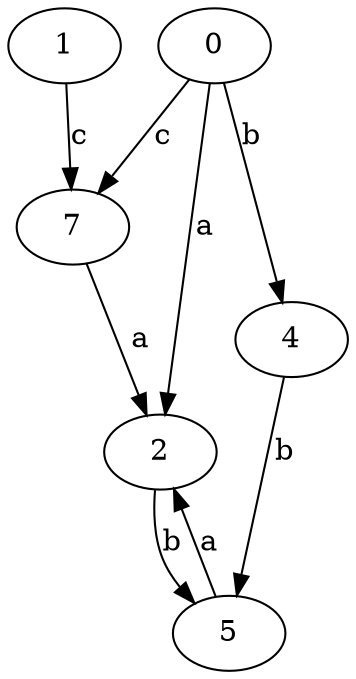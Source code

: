 strict digraph  {
1;
2;
0;
4;
5;
7;
1 -> 7  [label=c];
2 -> 5  [label=b];
0 -> 2  [label=a];
0 -> 4  [label=b];
0 -> 7  [label=c];
4 -> 5  [label=b];
5 -> 2  [label=a];
7 -> 2  [label=a];
}
